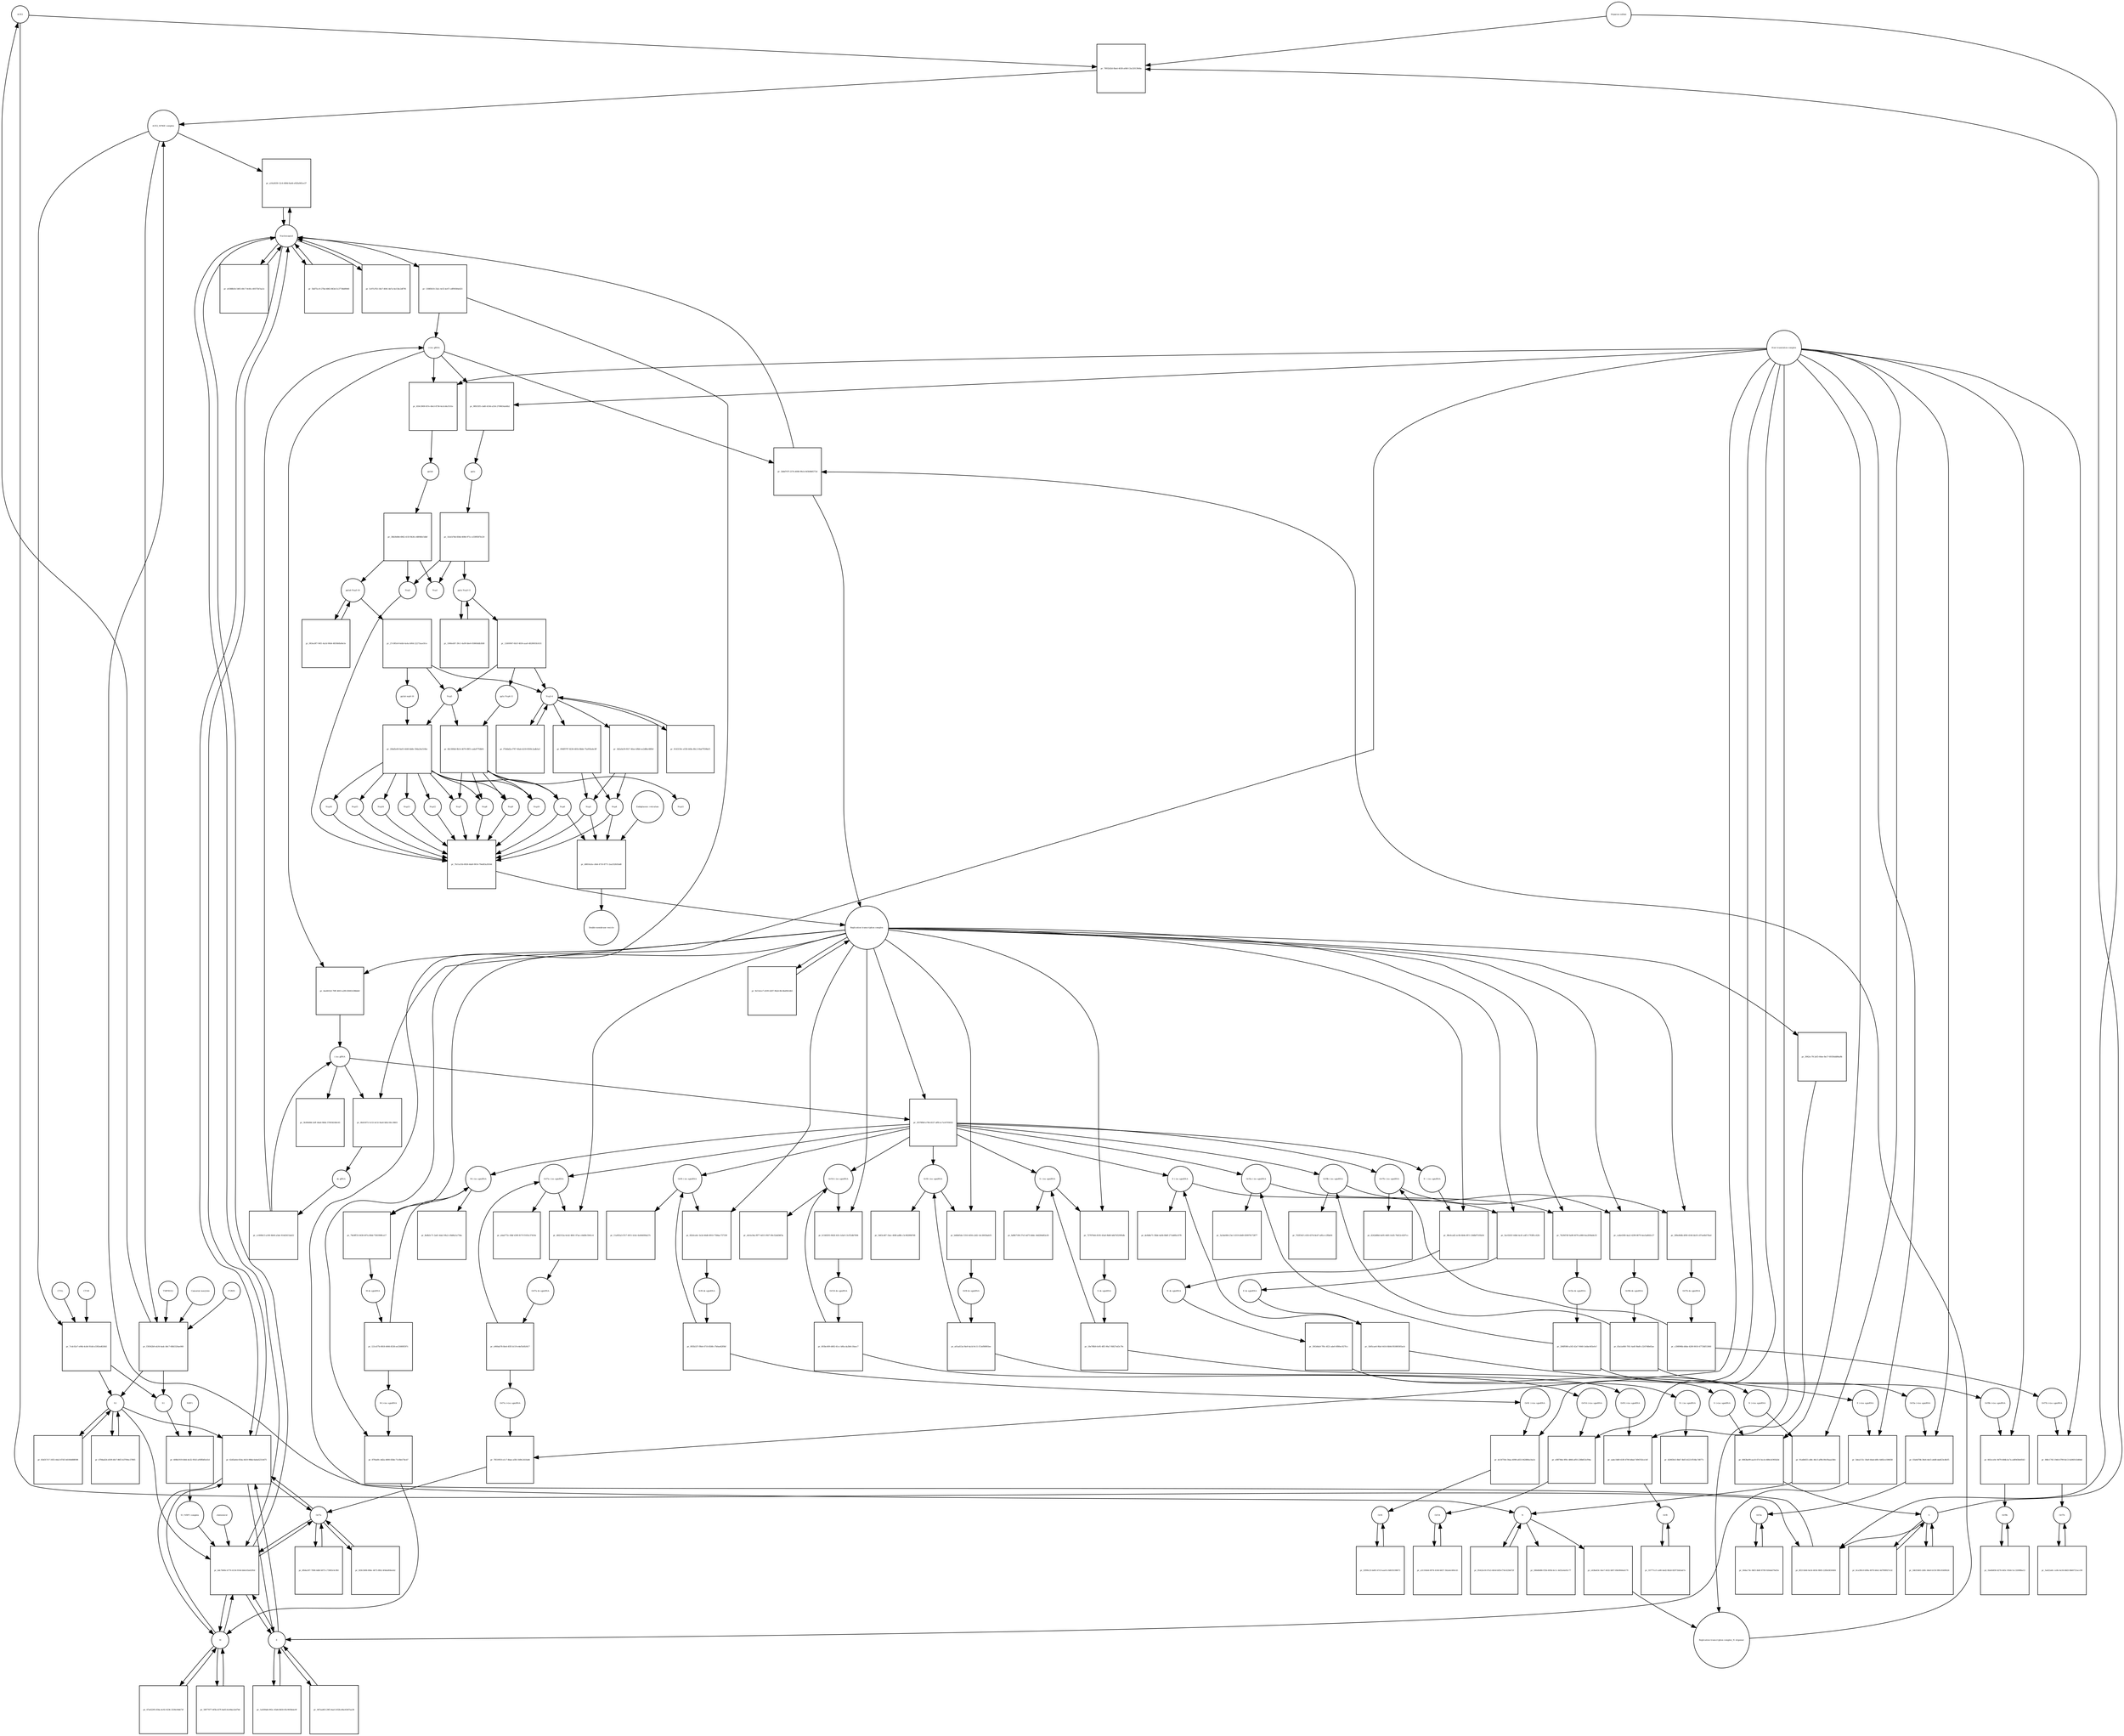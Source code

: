 strict digraph  {
ACE2 [annotation="", bipartite=0, cls=macromolecule, fontsize=4, label=ACE2, shape=circle];
"pr_78932d2d-0ba4-4638-a048-13a120139d4a" [annotation="", bipartite=1, cls=process, fontsize=4, label="pr_78932d2d-0ba4-4638-a048-13a120139d4a", shape=square];
"ACE2_SPIKE complex" [annotation="", bipartite=0, cls=complex, fontsize=4, label="ACE2_SPIKE complex", shape=circle];
"Heparan sulfate" [annotation="urn_miriam_obo.chebi_CHEBI%3A28815", bipartite=0, cls="simple chemical", fontsize=4, label="Heparan sulfate", shape=circle];
S [annotation=urn_miriam_uniprot_P0DTC2, bipartite=0, cls=macromolecule, fontsize=4, label=S, shape=circle];
Nucleocapsid [annotation="urn_miriam_obo.go_GO%3A0019013", bipartite=0, cls=complex, fontsize=4, label=Nucleocapsid, shape=circle];
"pr_a10a5630-12c4-469d-8a44-e92fa065ce37" [annotation="", bipartite=1, cls=process, fontsize=4, label="pr_a10a5630-12c4-469d-8a44-e92fa065ce37", shape=square];
"pr_7cdc02e7-e94b-4cb6-91dd-e3392ed626b5" [annotation="", bipartite=1, cls=process, fontsize=4, label="pr_7cdc02e7-e94b-4cb6-91dd-e3392ed626b5", shape=square];
S2 [annotation=urn_miriam_interpro_IPR002552, bipartite=0, cls=macromolecule, fontsize=4, label=S2, shape=circle];
CTSB [annotation="", bipartite=0, cls=macromolecule, fontsize=4, label=CTSB, shape=circle];
CTSL [annotation="", bipartite=0, cls=macromolecule, fontsize=4, label=CTSL, shape=circle];
S1 [annotation=urn_miriam_interpro_IPR002551, bipartite=0, cls=macromolecule, fontsize=4, label=S1, shape=circle];
"pr_8f211b64-0a54-4834-9685-22fb43650404" [annotation="", bipartite=1, cls=process, fontsize=4, label="pr_8f211b64-0a54-4834-9685-22fb43650404", shape=square];
"pr_4dc7b00e-b770-4134-9164-bb4c65a6295d" [annotation="", bipartite=1, cls=process, fontsize=4, label="pr_4dc7b00e-b770-4134-9164-bb4c65a6295d", shape=square];
cholesterol [annotation="urn_miriam_obo.chebi_CHEBI%3A16113", bipartite=0, cls="simple chemical", fontsize=4, label=cholesterol, shape=circle];
"S1_NRP1 complex" [annotation="", bipartite=0, cls=complex, fontsize=4, label="S1_NRP1 complex", shape=circle];
E [annotation=urn_miriam_uniprot_P0DTC4, bipartite=0, cls=macromolecule, fontsize=4, label=E, shape=circle];
M [annotation=urn_miriam_uniprot_P0DTC5, bipartite=0, cls=macromolecule, fontsize=4, label=M, shape=circle];
Orf7a [annotation=urn_miriam_uniprot_P0DTC7, bipartite=0, cls=macromolecule, fontsize=4, label=Orf7a, shape=circle];
"pr_13085610-33a1-4cf2-bc67-cdf99364e621" [annotation="", bipartite=1, cls=process, fontsize=4, label="pr_13085610-33a1-4cf2-bc67-cdf99364e621", shape=square];
"(+)ss gRNA" [annotation=urn_miriam_refseq_NC_045512, bipartite=0, cls="nucleic acid feature", fontsize=4, label="(+)ss gRNA", shape=circle];
N [annotation=urn_miriam_uniprot_P0DTC9, bipartite=0, cls="macromolecule multimer", fontsize=4, label=N, shape=circle];
"pr_5bd75cc9-27bd-4863-863d-5c277d6d9040" [annotation="", bipartite=1, cls=process, fontsize=4, label="pr_5bd75cc9-27bd-4863-863d-5c277d6d9040", shape=square];
"pr_5c97a763-18e7-4041-bb7a-6e13bc2df7f6" [annotation="", bipartite=1, cls=process, fontsize=4, label="pr_5c97a763-18e7-4041-bb7a-6e13bc2df7f6", shape=square];
"pr_586d0d86-f35b-405b-bc1c-4d32a4a92c77" [annotation="", bipartite=1, cls=process, fontsize=4, label="pr_586d0d86-f35b-405b-bc1c-4d32a4a92c77", shape=square];
"pr_95422e16-07a3-4b5d-bf3b-f74c623b672f" [annotation="", bipartite=1, cls=process, fontsize=4, label="pr_95422e16-07a3-4b5d-bf3b-f74c623b672f", shape=square];
"N (+)ss sgmRNA" [annotation=urn_miriam_ncbigene_43740575, bipartite=0, cls="nucleic acid feature", fontsize=4, label="N (+)ss sgmRNA", shape=circle];
"pr_91a6b925-cd8c-46c5-af9b-00cf0aaa54fe" [annotation="", bipartite=1, cls=process, fontsize=4, label="pr_91a6b925-cd8c-46c5-af9b-00cf0aaa54fe", shape=square];
"Host translation complex" [annotation="urn_miriam_obo.go_GO%3A0070992", bipartite=0, cls=complex, fontsize=4, label="Host translation complex", shape=circle];
"pr_e0388b54-5405-49c7-9c66-c49373b7ae2c" [annotation="", bipartite=1, cls=process, fontsize=4, label="pr_e0388b54-5405-49c7-9c66-c49373b7ae2c", shape=square];
"pr_f39342b9-eb34-4adc-b8c7-68b5320ae060" [annotation="", bipartite=1, cls=process, fontsize=4, label="pr_f39342b9-eb34-4adc-b8c7-68b5320ae060", shape=square];
FURIN [annotation="", bipartite=0, cls=macromolecule, fontsize=4, label=FURIN, shape=circle];
TMPRSS2 [annotation="", bipartite=0, cls=macromolecule, fontsize=4, label=TMPRSS2, shape=circle];
"Camostat mesylate" [annotation="urn_miriam_pubchem.compound_2536", bipartite=0, cls="simple chemical", fontsize=4, label="Camostat mesylate", shape=circle];
"pr_83d317e7-1655-44a5-87d5-0d160d88f698" [annotation="", bipartite=1, cls=process, fontsize=4, label="pr_83d317e7-1655-44a5-87d5-0d160d88f698", shape=square];
"Replication transcription complex_N oligomer" [annotation="", bipartite=0, cls=complex, fontsize=4, label="Replication transcription complex_N oligomer", shape=circle];
"pr_2b8d747f-2374-4008-99cb-045fd84f272d" [annotation="", bipartite=1, cls=process, fontsize=4, label="pr_2b8d747f-2374-4008-99cb-045fd84f272d", shape=square];
"Replication transcription complex" [annotation="", bipartite=0, cls=complex, fontsize=4, label="Replication transcription complex", shape=circle];
"pr_42d5afeb-654a-4410-98bb-6a6a62314475" [annotation="", bipartite=1, cls=process, fontsize=4, label="pr_42d5afeb-654a-4410-98bb-6a6a62314475", shape=square];
"pr_4784ad24-d109-4fe7-86f3-b3709ec37805" [annotation="", bipartite=1, cls=process, fontsize=4, label="pr_4784ad24-d109-4fe7-86f3-b3709ec37805", shape=square];
"pp1a Nsp3-11" [annotation=urn_miriam_uniprot_P0DTC1, bipartite=0, cls=macromolecule, fontsize=4, label="pp1a Nsp3-11", shape=circle];
"pr_12400947-6b1f-4836-aaa0-d828003b1631" [annotation="", bipartite=1, cls=process, fontsize=4, label="pr_12400947-6b1f-4836-aaa0-d828003b1631", shape=square];
"pp1a Nsp6-11" [annotation=urn_miriam_uniprot_P0DTC1, bipartite=0, cls=macromolecule, fontsize=4, label="pp1a Nsp6-11", shape=circle];
"Nsp3-4" [annotation="urn_miriam_ncbiprotein_YP_009725299|urn_miriam_ncbiprotein_YP_009725300", bipartite=0, cls=macromolecule, fontsize=4, label="Nsp3-4", shape=circle];
Nsp5 [annotation=urn_miriam_ncbiprotein_YP_009725301, bipartite=0, cls="macromolecule multimer", fontsize=4, label=Nsp5, shape=circle];
"Endoplasmic reticulum" [annotation="urn_miriam_obo.go_GO%3A0005783", bipartite=0, cls=complex, fontsize=4, label="Endoplasmic reticulum", shape=circle];
"pr_48810a5a-c4b4-4710-8771-2aa332fd1bd8" [annotation="", bipartite=1, cls=process, fontsize=4, label="pr_48810a5a-c4b4-4710-8771-2aa332fd1bd8", shape=square];
"Double-membrane vesicle" [annotation="urn_miriam_obo.go_GO%3A0039718", bipartite=0, cls=complex, fontsize=4, label="Double-membrane vesicle", shape=circle];
Nsp4 [annotation=urn_miriam_ncbiprotein_YP_009725300, bipartite=0, cls=macromolecule, fontsize=4, label=Nsp4, shape=circle];
Nsp3 [annotation=urn_miriam_ncbiprotein_YP_009725299, bipartite=0, cls=macromolecule, fontsize=4, label=Nsp3, shape=circle];
Nsp6 [annotation=urn_miriam_ncbiprotein_YP_009725302, bipartite=0, cls=macromolecule, fontsize=4, label=Nsp6, shape=circle];
"pr_1066ed47-39c1-4a09-bbe4-05860ddb3fd8" [annotation="", bipartite=1, cls=process, fontsize=4, label="pr_1066ed47-39c1-4a09-bbe4-05860ddb3fd8", shape=square];
"pr_0143150c-e558-449a-80c2-04af7f598ef3" [annotation="", bipartite=1, cls=process, fontsize=4, label="pr_0143150c-e558-449a-80c2-04af7f598ef3", shape=square];
"pp1ab Nsp3-16" [annotation=urn_miriam_uniprot_P0DTD1, bipartite=0, cls=macromolecule, fontsize=4, label="pp1ab Nsp3-16", shape=circle];
"pr_083ea9f7-94f1-4a5d-96b4-4859b0bd4e5e" [annotation="", bipartite=1, cls=process, fontsize=4, label="pr_083ea9f7-94f1-4a5d-96b4-4859b0bd4e5e", shape=square];
"pr_27c085e9-6ebb-4a4a-b00d-22273aae5fce" [annotation="", bipartite=1, cls=process, fontsize=4, label="pr_27c085e9-6ebb-4a4a-b00d-22273aae5fce", shape=square];
"pp1ab nsp6-16" [annotation=urn_miriam_uniprot_P0DTD1, bipartite=0, cls=macromolecule, fontsize=4, label="pp1ab nsp6-16", shape=circle];
"pr_67a02295-656a-4c92-9236-3339cf44b73f" [annotation="", bipartite=1, cls=process, fontsize=4, label="pr_67a02295-656a-4c92-9236-3339cf44b73f", shape=square];
"pr_1a03f4d4-992c-45d4-8b50-85c9939ebc9f" [annotation="", bipartite=1, cls=process, fontsize=4, label="pr_1a03f4d4-992c-45d4-8b50-85c9939ebc9f", shape=square];
"pr_34635465-2d9c-46e0-b150-9f0c9349f426" [annotation="", bipartite=1, cls=process, fontsize=4, label="pr_34635465-2d9c-46e0-b150-9f0c9349f426", shape=square];
"pr_5f877077-6f5b-437f-8a93-8c49ee3e47b6" [annotation="", bipartite=1, cls=process, fontsize=4, label="pr_5f877077-6f5b-437f-8a93-8c49ee3e47b6", shape=square];
"pr_047ea403-29f3-4ae5-832b-d0a16367aa38" [annotation="", bipartite=1, cls=process, fontsize=4, label="pr_047ea403-29f3-4ae5-832b-d0a16367aa38", shape=square];
"pr_6ca3f0c0-b99a-4970-b0e2-4d7f08927e32" [annotation="", bipartite=1, cls=process, fontsize=4, label="pr_6ca3f0c0-b99a-4970-b0e2-4d7f08927e32", shape=square];
"pr_6fb4a307-7908-4dbf-b975-c73083c6c9fd" [annotation="", bipartite=1, cls=process, fontsize=4, label="pr_6fb4a307-7908-4dbf-b975-c73083c6c9fd", shape=square];
Orf6 [annotation=urn_miriam_uniprot_P0DTC6, bipartite=0, cls=macromolecule, fontsize=4, label=Orf6, shape=circle];
"pr_f2f99c25-bd03-47c9-aae9-c0d035198673" [annotation="", bipartite=1, cls=process, fontsize=4, label="pr_f2f99c25-bd03-47c9-aae9-c0d035198673", shape=square];
Orf3a [annotation=urn_miriam_uniprot_P0DTC3, bipartite=0, cls=macromolecule, fontsize=4, label=Orf3a, shape=circle];
"pr_044ac74c-8bf3-4b6f-8709-926da679af5e" [annotation="", bipartite=1, cls=process, fontsize=4, label="pr_044ac74c-8bf3-4b6f-8709-926da679af5e", shape=square];
Orf8 [annotation=urn_miriam_uniprot_P0DTC8, bipartite=0, cls=macromolecule, fontsize=4, label=Orf8, shape=circle];
"pr_55777ccf-ca80-4ad2-8b2d-82971bb5ab7a" [annotation="", bipartite=1, cls=process, fontsize=4, label="pr_55777ccf-ca80-4ad2-8b2d-82971bb5ab7a", shape=square];
Orf9b [annotation=urn_miriam_uniprot_P0DTD2, bipartite=0, cls=macromolecule, fontsize=4, label=Orf9b, shape=circle];
"pr_1be6b856-d276-445c-9544-5cc32008ba12" [annotation="", bipartite=1, cls=process, fontsize=4, label="pr_1be6b856-d276-445c-9544-5cc32008ba12", shape=square];
Orf14 [annotation=urn_miriam_uniprot_P0DTD3, bipartite=0, cls=macromolecule, fontsize=4, label=Orf14, shape=circle];
"pr_a5110eb4-6974-4146-b657-3b2adc406c43" [annotation="", bipartite=1, cls=process, fontsize=4, label="pr_a5110eb4-6974-4146-b657-3b2adc406c43", shape=square];
Orf7b [annotation=urn_miriam_uniprot_P0DTD8, bipartite=0, cls=macromolecule, fontsize=4, label=Orf7b, shape=circle];
"pr_5ad22a8c-ca9e-4e34-b8d3-8b60721acc90" [annotation="", bipartite=1, cls=process, fontsize=4, label="pr_5ad22a8c-ca9e-4e34-b8d3-8b60721acc90", shape=square];
"pr_929c5696-80bc-4675-8fb2-4f4da804eeb2" [annotation="", bipartite=1, cls=process, fontsize=4, label="pr_929c5696-80bc-4675-8fb2-4f4da804eeb2", shape=square];
"M (+)ss sgmRNA" [annotation="", bipartite=0, cls="nucleic acid feature", fontsize=4, label="M (+)ss sgmRNA", shape=circle];
"pr_87f4a0fc-dd2a-4800-83bb-71cfbb17bcb7" [annotation="", bipartite=1, cls=process, fontsize=4, label="pr_87f4a0fc-dd2a-4800-83bb-71cfbb17bcb7", shape=square];
"E (+)ss sgmRNA" [annotation="", bipartite=0, cls="nucleic acid feature", fontsize=4, label="E (+)ss sgmRNA", shape=circle];
"pr_5dea115c-18a9-44ab-bf8c-6d02ce186658" [annotation="", bipartite=1, cls=process, fontsize=4, label="pr_5dea115c-18a9-44ab-bf8c-6d02ce186658", shape=square];
"S (+)ss sgmRNA" [annotation="", bipartite=0, cls="nucleic acid feature", fontsize=4, label="S (+)ss sgmRNA", shape=circle];
"pr_6063be99-aac8-47cf-bccb-488cb1905d3d" [annotation="", bipartite=1, cls=process, fontsize=4, label="pr_6063be99-aac8-47cf-bccb-488cb1905d3d", shape=square];
"Orf7a (+)ss sgmRNA" [annotation="", bipartite=0, cls="nucleic acid feature", fontsize=4, label="Orf7a (+)ss sgmRNA", shape=circle];
"pr_78519f10-e1c7-4bae-a5fb-1fd9c241fa8d" [annotation="", bipartite=1, cls=process, fontsize=4, label="pr_78519f10-e1c7-4bae-a5fb-1fd9c241fa8d", shape=square];
"Orf6  (+)ss sgmRNA" [annotation="", bipartite=0, cls="nucleic acid feature", fontsize=4, label="Orf6  (+)ss sgmRNA", shape=circle];
"pr_dc54750e-56aa-4098-a833-042880a14a3c" [annotation="", bipartite=1, cls=process, fontsize=4, label="pr_dc54750e-56aa-4098-a833-042880a14a3c", shape=square];
"Orf3a (+)ss sgmRNA" [annotation="", bipartite=0, cls="nucleic acid feature", fontsize=4, label="Orf3a (+)ss sgmRNA", shape=circle];
"pr_03a6d70b-36e6-4dc5-a6d8-dabf23cdfef5" [annotation="", bipartite=1, cls=process, fontsize=4, label="pr_03a6d70b-36e6-4dc5-a6d8-dabf23cdfef5", shape=square];
"Orf8 (+)ss sgmRNA" [annotation="", bipartite=0, cls="nucleic acid feature", fontsize=4, label="Orf8 (+)ss sgmRNA", shape=circle];
"pr_aabc18d9-418f-4700-b8ad-7d947d3ce14f" [annotation="", bipartite=1, cls=process, fontsize=4, label="pr_aabc18d9-418f-4700-b8ad-7d947d3ce14f", shape=square];
"Orf9b (+)ss sgmRNA" [annotation="", bipartite=0, cls="nucleic acid feature", fontsize=4, label="Orf9b (+)ss sgmRNA", shape=circle];
"pr_663cce0c-9d79-484b-bc7a-a4f0458e8543" [annotation="", bipartite=1, cls=process, fontsize=4, label="pr_663cce0c-9d79-484b-bc7a-a4f0458e8543", shape=square];
"Orf14 (+)ss sgmRNA" [annotation="", bipartite=0, cls="nucleic acid feature", fontsize=4, label="Orf14 (+)ss sgmRNA", shape=circle];
"pr_ef8f766e-9f9c-4866-af93-238b653cf94a" [annotation="", bipartite=1, cls=process, fontsize=4, label="pr_ef8f766e-9f9c-4866-af93-238b653cf94a", shape=square];
"Orf7b (+)ss sgmRNA" [annotation="", bipartite=0, cls="nucleic acid feature", fontsize=4, label="Orf7b (+)ss sgmRNA", shape=circle];
"pr_068c1745-19d4-4799-8e13-fa060143d0dd" [annotation="", bipartite=1, cls=process, fontsize=4, label="pr_068c1745-19d4-4799-8e13-fa060143d0dd", shape=square];
"(-)ss gRNA" [annotation=urn_miriam_refseq_NC_045512, bipartite=0, cls="nucleic acid feature", fontsize=4, label="(-)ss gRNA", shape=circle];
"pr_3b300d9d-2eff-44a6-9b9e-576934340c65" [annotation="", bipartite=1, cls=process, fontsize=4, label="pr_3b300d9d-2eff-44a6-9b9e-576934340c65", shape=square];
"pr_e43ba63c-0ee7-4432-bf67-69e0844ab179" [annotation="", bipartite=1, cls=process, fontsize=4, label="pr_e43ba63c-0ee7-4432-bf67-69e0844ab179", shape=square];
"pr_4ee661b3-70ff-4603-a2f8-83681438bbb0" [annotation="", bipartite=1, cls=process, fontsize=4, label="pr_4ee661b3-70ff-4603-a2f8-83681438bbb0", shape=square];
"M (-)ss sgmRNA" [annotation=urn_miriam_ncbigene_43740571, bipartite=0, cls="nucleic acid feature", fontsize=4, label="M (-)ss sgmRNA", shape=circle];
"pr_8e8b3c71-2a61-4da5-9fa2-c0b86a1a736a" [annotation="", bipartite=1, cls=process, fontsize=4, label="pr_8e8b3c71-2a61-4da5-9fa2-c0b86a1a736a", shape=square];
"E (-)ss sgmRNA" [annotation=urn_miriam_ncbigene_43740570, bipartite=0, cls="nucleic acid feature", fontsize=4, label="E (-)ss sgmRNA", shape=circle];
"pr_de9d8e71-58b4-4a0b-8b8f-271dd6fa1078" [annotation="", bipartite=1, cls=process, fontsize=4, label="pr_de9d8e71-58b4-4a0b-8b8f-271dd6fa1078", shape=square];
"S (-)ss sgmRNA" [annotation="", bipartite=0, cls="nucleic acid feature", fontsize=4, label="S (-)ss sgmRNA", shape=circle];
"pr_bd9b7198-27e5-4d73-b8dc-44d284d02e30" [annotation="", bipartite=1, cls=process, fontsize=4, label="pr_bd9b7198-27e5-4d73-b8dc-44d284d02e30", shape=square];
"Orf7a (-)ss sgmRNA" [annotation="", bipartite=0, cls="nucleic acid feature", fontsize=4, label="Orf7a (-)ss sgmRNA", shape=circle];
"pr_a0ab772c-fdbf-439f-817f-f1935c37410e" [annotation="", bipartite=1, cls=process, fontsize=4, label="pr_a0ab772c-fdbf-439f-817f-f1935c37410e", shape=square];
"Orf6 (-)ss sgmRNA" [annotation="", bipartite=0, cls="nucleic acid feature", fontsize=4, label="Orf6 (-)ss sgmRNA", shape=circle];
"pr_11a955a3-f317-4911-b1dc-6e844004a57c" [annotation="", bipartite=1, cls=process, fontsize=4, label="pr_11a955a3-f317-4911-b1dc-6e844004a57c", shape=square];
"Orf3a (-)ss sgmRNA" [annotation="", bipartite=0, cls="nucleic acid feature", fontsize=4, label="Orf3a (-)ss sgmRNA", shape=circle];
"pr_5a5de084-23e1-4319-b9d9-839976172877" [annotation="", bipartite=1, cls=process, fontsize=4, label="pr_5a5de084-23e1-4319-b9d9-839976172877", shape=square];
"Orf8 (-)ss sgmRNA" [annotation="", bipartite=0, cls="nucleic acid feature", fontsize=4, label="Orf8 (-)ss sgmRNA", shape=circle];
"pr_5463cd47-1bec-4fd8-ad8b-c3c96289b768" [annotation="", bipartite=1, cls=process, fontsize=4, label="pr_5463cd47-1bec-4fd8-ad8b-c3c96289b768", shape=square];
"Orf9b (-)ss sgmRNA" [annotation="", bipartite=0, cls="nucleic acid feature", fontsize=4, label="Orf9b (-)ss sgmRNA", shape=circle];
"pr_763f341f-c630-437d-8e47-a85ccc2fbb56" [annotation="", bipartite=1, cls=process, fontsize=4, label="pr_763f341f-c630-437d-8e47-a85ccc2fbb56", shape=square];
"Orf14 (-)ss sgmRNA" [annotation="", bipartite=0, cls="nucleic acid feature", fontsize=4, label="Orf14 (-)ss sgmRNA", shape=circle];
"pr_efe5e34a-f877-4d15-9507-89c52dd36f3a" [annotation="", bipartite=1, cls=process, fontsize=4, label="pr_efe5e34a-f877-4d15-9507-89c52dd36f3a", shape=square];
"Orf7b (-)ss sgmRNA" [annotation="", bipartite=0, cls="nucleic acid feature", fontsize=4, label="Orf7b (-)ss sgmRNA", shape=circle];
"pr_d242d88d-4e95-4481-b1d5-76d12c4207cc" [annotation="", bipartite=1, cls=process, fontsize=4, label="pr_d242d88d-4e95-4481-b1d5-76d12c4207cc", shape=square];
"pr_0fe61872-5c53-4c52-9ae0-b82c59cc9603" [annotation="", bipartite=1, cls=process, fontsize=4, label="pr_0fe61872-5c53-4c52-9ae0-b82c59cc9603", shape=square];
"ds gRNA" [annotation=urn_miriam_refseq_NC_045512, bipartite=0, cls="nucleic acid feature", fontsize=4, label="ds gRNA", shape=circle];
"pr_79e9ff33-0438-497a-8fdd-7581990fce17" [annotation="", bipartite=1, cls=process, fontsize=4, label="pr_79e9ff33-0438-497a-8fdd-7581990fce17", shape=square];
"M ds sgmRNA" [annotation="", bipartite=0, cls="nucleic acid feature", fontsize=4, label="M ds sgmRNA", shape=circle];
"pr_5ec0261f-44b6-4cd1-a4f3-1793ffcc62fc" [annotation="", bipartite=1, cls=process, fontsize=4, label="pr_5ec0261f-44b6-4cd1-a4f3-1793ffcc62fc", shape=square];
"E ds sgmRNA" [annotation="", bipartite=0, cls="nucleic acid feature", fontsize=4, label="E ds sgmRNA", shape=circle];
"pr_72787644-8105-43a8-9b80-b8d7d32995db" [annotation="", bipartite=1, cls=process, fontsize=4, label="pr_72787644-8105-43a8-9b80-b8d7d32995db", shape=square];
"S ds sgmRNA" [annotation="", bipartite=0, cls="nucleic acid feature", fontsize=4, label="S ds sgmRNA", shape=circle];
"pr_4fd2152a-6cb2-4841-97ae-c0dd9c5941c4" [annotation="", bipartite=1, cls=process, fontsize=4, label="pr_4fd2152a-6cb2-4841-97ae-c0dd9c5941c4", shape=square];
"Orf7a ds sgmRNA" [annotation="", bipartite=0, cls="nucleic acid feature", fontsize=4, label="Orf7a ds sgmRNA", shape=circle];
"pr_82b3ce6c-5e2d-46d0-8910-7584ac737339" [annotation="", bipartite=1, cls=process, fontsize=4, label="pr_82b3ce6c-5e2d-46d0-8910-7584ac737339", shape=square];
"Orf6 ds sgmRNA" [annotation="", bipartite=0, cls="nucleic acid feature", fontsize=4, label="Orf6 ds sgmRNA", shape=circle];
"pr_7b3947df-0a98-4076-a088-0ea2f49a8e33" [annotation="", bipartite=1, cls=process, fontsize=4, label="pr_7b3947df-0a98-4076-a088-0ea2f49a8e33", shape=square];
"Orf3a ds sgmRNA" [annotation="", bipartite=0, cls="nucleic acid feature", fontsize=4, label="Orf3a ds sgmRNA", shape=circle];
"pr_b46b05de-5316-4456-a3d2-1dc2602bab55" [annotation="", bipartite=1, cls=process, fontsize=4, label="pr_b46b05de-5316-4456-a3d2-1dc2602bab55", shape=square];
"Orf8 ds sgmRNA" [annotation="", bipartite=0, cls="nucleic acid feature", fontsize=4, label="Orf8 ds sgmRNA", shape=circle];
"pr_ca8e4369-4aa5-4299-8079-4ee3a8fd2c27" [annotation="", bipartite=1, cls=process, fontsize=4, label="pr_ca8e4369-4aa5-4299-8079-4ee3a8fd2c27", shape=square];
"Orf9b ds sgmRNA" [annotation="", bipartite=0, cls="nucleic acid feature", fontsize=4, label="Orf9b ds sgmRNA", shape=circle];
"pr_fc540293-9626-41fc-b3a9-13cf52db7694" [annotation="", bipartite=1, cls=process, fontsize=4, label="pr_fc540293-9626-41fc-b3a9-13cf52db7694", shape=square];
"Orf14 ds sgmRNA" [annotation="", bipartite=0, cls="nucleic acid feature", fontsize=4, label="Orf14 ds sgmRNA", shape=circle];
"pr_289e80db-df49-4166-bb19-c87ee6b57bed" [annotation="", bipartite=1, cls=process, fontsize=4, label="pr_289e80db-df49-4166-bb19-c87ee6b57bed", shape=square];
"Orf7b ds sgmRNA" [annotation="", bipartite=0, cls="nucleic acid feature", fontsize=4, label="Orf7b ds sgmRNA", shape=circle];
"pr_cc000b13-a100-4b04-a5de-914d2415ab22" [annotation="", bipartite=1, cls=process, fontsize=4, label="pr_cc000b13-a100-4b04-a5de-914d2415ab22", shape=square];
"pr_121e1f7b-0818-4066-8538-ee53089f397c" [annotation="", bipartite=1, cls=process, fontsize=4, label="pr_121e1f7b-0818-4066-8538-ee53089f397c", shape=square];
"pr_1b95cae6-9fa6-4416-8b9d-f81889305acb" [annotation="", bipartite=1, cls=process, fontsize=4, label="pr_1b95cae6-9fa6-4416-8b9d-f81889305acb", shape=square];
"pr_18e78fb9-fe95-4ff3-90a7-f6827ed3c79c" [annotation="", bipartite=1, cls=process, fontsize=4, label="pr_18e78fb9-fe95-4ff3-90a7-f6827ed3c79c", shape=square];
"pr_e960ab78-fde4-45f5-b119-e4ef5efb3417" [annotation="", bipartite=1, cls=process, fontsize=4, label="pr_e960ab78-fde4-45f5-b119-e4ef5efb3417", shape=square];
"pr_f0f3b337-f9b4-4710-8588-c7b0ae82f0bf" [annotation="", bipartite=1, cls=process, fontsize=4, label="pr_f0f3b337-f9b4-4710-8588-c7b0ae82f0bf", shape=square];
"pr_206ff080-a165-42e7-9640-3ebbc665e0cf" [annotation="", bipartite=1, cls=process, fontsize=4, label="pr_206ff080-a165-42e7-9640-3ebbc665e0cf", shape=square];
"pr_a01ad13a-f4e9-4a1d-9c11-f13ef80893ee" [annotation="", bipartite=1, cls=process, fontsize=4, label="pr_a01ad13a-f4e9-4a1d-9c11-f13ef80893ee", shape=square];
"pr_83a1a060-7f41-4a6f-9bd0-c324748b65ae" [annotation="", bipartite=1, cls=process, fontsize=4, label="pr_83a1a060-7f41-4a6f-9bd0-c324748b65ae", shape=square];
"pr_693bc409-d492-41cc-bf6a-da3b0c18aec7" [annotation="", bipartite=1, cls=process, fontsize=4, label="pr_693bc409-d492-41cc-bf6a-da3b0c18aec7", shape=square];
"pr_c298996b-d6de-4209-9010-4773fdf13060" [annotation="", bipartite=1, cls=process, fontsize=4, label="pr_c298996b-d6de-4209-9010-4773fdf13060", shape=square];
"N  (-)ss sgmRNA" [annotation=urn_miriam_ncbigene_43740575, bipartite=0, cls="nucleic acid feature", fontsize=4, label="N  (-)ss sgmRNA", shape=circle];
"pr_98c6cad2-ec0b-4b9e-8f11-20db87105b34" [annotation="", bipartite=1, cls=process, fontsize=4, label="pr_98c6cad2-ec0b-4b9e-8f11-20db87105b34", shape=square];
"N ds sgmRNA" [annotation="", bipartite=0, cls="nucleic acid feature", fontsize=4, label="N ds sgmRNA", shape=circle];
"pr_3f43d4a9-7f0c-4f21-ade0-0f80ec927fcc" [annotation="", bipartite=1, cls=process, fontsize=4, label="pr_3f43d4a9-7f0c-4f21-ade0-0f80ec927fcc", shape=square];
"N (-)ss sgmRNA" [annotation="", bipartite=0, cls="nucleic acid feature", fontsize=4, label="N (-)ss sgmRNA", shape=circle];
pp1ab [annotation=urn_miriam_uniprot_P0DTD1, bipartite=0, cls=macromolecule, fontsize=4, label=pp1ab, shape=circle];
"pr_38b30d9d-6962-415f-9b36-c48f40b15dbf" [annotation="", bipartite=1, cls=process, fontsize=4, label="pr_38b30d9d-6962-415f-9b36-c48f40b15dbf", shape=square];
Nsp2 [annotation=urn_miriam_ncbiprotein_YP_009725298, bipartite=0, cls=macromolecule, fontsize=4, label=Nsp2, shape=circle];
Nsp1 [annotation=urn_miriam_ncbiprotein_YP_009725297, bipartite=0, cls=macromolecule, fontsize=4, label=Nsp1, shape=circle];
pp1a [annotation=urn_miriam_uniprot_P0DTC1, bipartite=0, cls=macromolecule, fontsize=4, label=pp1a, shape=circle];
"pr_1b3cb76d-836d-4084-971c-e339f587b120" [annotation="", bipartite=1, cls=process, fontsize=4, label="pr_1b3cb76d-836d-4084-971c-e339f587b120", shape=square];
"pr_f7b4bd2a-f767-46ab-b218-8500c2adb3a3" [annotation="", bipartite=1, cls=process, fontsize=4, label="pr_f7b4bd2a-f767-46ab-b218-8500c2adb3a3", shape=square];
"pr_3d2a0a59-f617-46ee-b9b6-ee2d8bc68fb0" [annotation="", bipartite=1, cls=process, fontsize=4, label="pr_3d2a0a59-f617-46ee-b9b6-ee2d8bc68fb0", shape=square];
"pr_094f9797-8236-481b-8bbb-75a956a4e3ff" [annotation="", bipartite=1, cls=process, fontsize=4, label="pr_094f9797-8236-481b-8bbb-75a956a4e3ff", shape=square];
"pr_6b130fdd-0b14-4670-89f3-cada977fdbf4" [annotation="", bipartite=1, cls=process, fontsize=4, label="pr_6b130fdd-0b14-4670-89f3-cada977fdbf4", shape=square];
Nsp7 [annotation=urn_miriam_ncbiprotein_YP_009725303, bipartite=0, cls=macromolecule, fontsize=4, label=Nsp7, shape=circle];
Nsp8 [annotation=urn_miriam_ncbiprotein_YP_009725304, bipartite=0, cls=macromolecule, fontsize=4, label=Nsp8, shape=circle];
Nsp9 [annotation=urn_miriam_ncbiprotein_YP_009725305, bipartite=0, cls=macromolecule, fontsize=4, label=Nsp9, shape=circle];
Nsp10 [annotation=urn_miriam_ncbiprotein_YP_009725306, bipartite=0, cls=macromolecule, fontsize=4, label=Nsp10, shape=circle];
Nsp11 [annotation=urn_miriam_ncbiprotein_YP_009725312, bipartite=0, cls=macromolecule, fontsize=4, label=Nsp11, shape=circle];
"pr_20bd5e69-8a03-4440-bb8e-59da24e516bc" [annotation="", bipartite=1, cls=process, fontsize=4, label="pr_20bd5e69-8a03-4440-bb8e-59da24e516bc", shape=square];
Nsp13 [annotation=urn_miriam_ncbiprotein_YP_009725308, bipartite=0, cls=macromolecule, fontsize=4, label=Nsp13, shape=circle];
Nsp12 [annotation=urn_miriam_ncbiprotein_YP_009725307, bipartite=0, cls=macromolecule, fontsize=4, label=Nsp12, shape=circle];
Nsp16 [annotation=urn_miriam_ncbiprotein_YP_009725311, bipartite=0, cls=macromolecule, fontsize=4, label=Nsp16, shape=circle];
Nsp15 [annotation=urn_miriam_ncbiprotein_YP_009725310, bipartite=0, cls=macromolecule, fontsize=4, label=Nsp15, shape=circle];
Nsp14 [annotation=urn_miriam_ncbiprotein_YP_009725309, bipartite=0, cls=macromolecule, fontsize=4, label=Nsp14, shape=circle];
"pr_7b11a31b-6926-4da9-9014-79ed03a30344" [annotation="", bipartite=1, cls=process, fontsize=4, label="pr_7b11a31b-6926-4da9-9014-79ed03a30344", shape=square];
"pr_9f81f3f5-cbd0-419d-a534-2709654a46b2" [annotation="", bipartite=1, cls=process, fontsize=4, label="pr_9f81f3f5-cbd0-419d-a534-2709654a46b2", shape=square];
"pr_659c5909-f47e-40e3-8736-6e3c44cf101e" [annotation="", bipartite=1, cls=process, fontsize=4, label="pr_659c5909-f47e-40e3-8736-6e3c44cf101e", shape=square];
"pr_42065fe5-0bb7-4bf3-b523-ff16bc7d077c" [annotation="", bipartite=1, cls=process, fontsize=4, label="pr_42065fe5-0bb7-4bf3-b523-ff16bc7d077c", shape=square];
"pr_9e51dce7-d109-4287-9b2d-8b14bd941db5" [annotation="", bipartite=1, cls=process, fontsize=4, label="pr_9e51dce7-d109-4287-9b2d-8b14bd941db5", shape=square];
"pr_3062cc78-2ef3-44ee-8e17-69356dd84a9b" [annotation="", bipartite=1, cls=process, fontsize=4, label="pr_3062cc78-2ef3-44ee-8e17-69356dd84a9b", shape=square];
"pr_3f378fb9-e79b-4527-aff8-ec7a10705032" [annotation="", bipartite=1, cls=process, fontsize=4, label="pr_3f378fb9-e79b-4527-aff8-ec7a10705032", shape=square];
"pr_408b1919-fd44-4e32-9543-a95ffbfb1d1d" [annotation="", bipartite=1, cls=process, fontsize=4, label="pr_408b1919-fd44-4e32-9543-a95ffbfb1d1d", shape=square];
NRP1 [annotation="", bipartite=0, cls=macromolecule, fontsize=4, label=NRP1, shape=circle];
ACE2 -> "pr_78932d2d-0ba4-4638-a048-13a120139d4a"  [annotation="", interaction_type=consumption];
ACE2 -> "pr_8f211b64-0a54-4834-9685-22fb43650404"  [annotation="", interaction_type=consumption];
"pr_78932d2d-0ba4-4638-a048-13a120139d4a" -> "ACE2_SPIKE complex"  [annotation="", interaction_type=production];
"ACE2_SPIKE complex" -> "pr_a10a5630-12c4-469d-8a44-e92fa065ce37"  [annotation="urn_miriam_pubmed_32142651|urn_miriam_pubmed_32094589|urn_miriam_taxonomy_2697049", interaction_type=stimulation];
"ACE2_SPIKE complex" -> "pr_7cdc02e7-e94b-4cb6-91dd-e3392ed626b5"  [annotation="", interaction_type=consumption];
"ACE2_SPIKE complex" -> "pr_f39342b9-eb34-4adc-b8c7-68b5320ae060"  [annotation="", interaction_type=consumption];
"Heparan sulfate" -> "pr_78932d2d-0ba4-4638-a048-13a120139d4a"  [annotation="urn_miriam_pubmed_32142651|urn_miriam_pubmed_32094589|urn_miriam_taxonomy_2697049|urn_miriam_pubmed_32970989", interaction_type=stimulation];
"Heparan sulfate" -> "pr_8f211b64-0a54-4834-9685-22fb43650404"  [annotation="urn_miriam_pubmed_32142651|urn_miriam_pubmed_32094589|urn_miriam_taxonomy_2697049|urn_miriam_pubmed_32155444|urn_miriam_pubmed_32970989", interaction_type=stimulation];
S -> "pr_78932d2d-0ba4-4638-a048-13a120139d4a"  [annotation="", interaction_type=consumption];
S -> "pr_8f211b64-0a54-4834-9685-22fb43650404"  [annotation="", interaction_type=consumption];
S -> "pr_34635465-2d9c-46e0-b150-9f0c9349f426"  [annotation="", interaction_type=consumption];
S -> "pr_6ca3f0c0-b99a-4970-b0e2-4d7f08927e32"  [annotation="", interaction_type=consumption];
Nucleocapsid -> "pr_a10a5630-12c4-469d-8a44-e92fa065ce37"  [annotation="", interaction_type=consumption];
Nucleocapsid -> "pr_4dc7b00e-b770-4134-9164-bb4c65a6295d"  [annotation="", interaction_type=consumption];
Nucleocapsid -> "pr_13085610-33a1-4cf2-bc67-cdf99364e621"  [annotation="", interaction_type=consumption];
Nucleocapsid -> "pr_5bd75cc9-27bd-4863-863d-5c277d6d9040"  [annotation="", interaction_type=consumption];
Nucleocapsid -> "pr_5c97a763-18e7-4041-bb7a-6e13bc2df7f6"  [annotation="", interaction_type=consumption];
Nucleocapsid -> "pr_e0388b54-5405-49c7-9c66-c49373b7ae2c"  [annotation="", interaction_type=consumption];
Nucleocapsid -> "pr_42d5afeb-654a-4410-98bb-6a6a62314475"  [annotation="", interaction_type=consumption];
"pr_a10a5630-12c4-469d-8a44-e92fa065ce37" -> Nucleocapsid  [annotation="", interaction_type=production];
"pr_7cdc02e7-e94b-4cb6-91dd-e3392ed626b5" -> S2  [annotation="", interaction_type=production];
"pr_7cdc02e7-e94b-4cb6-91dd-e3392ed626b5" -> S1  [annotation="", interaction_type=production];
S2 -> "pr_4dc7b00e-b770-4134-9164-bb4c65a6295d"  [annotation="urn_miriam_pubmed_32142651|urn_miriam_pubmed_32094589|urn_miriam_pubmed_32047258|urn_miriam_taxonomy_2697049|urn_miriam_pubmed_32944968", interaction_type=stimulation];
S2 -> "pr_83d317e7-1655-44a5-87d5-0d160d88f698"  [annotation="", interaction_type=consumption];
S2 -> "pr_42d5afeb-654a-4410-98bb-6a6a62314475"  [annotation="urn_miriam_pubmed_32142651|urn_miriam_pubmed_32047258|urn_miriam_taxonomy_2697049", interaction_type=stimulation];
S2 -> "pr_4784ad24-d109-4fe7-86f3-b3709ec37805"  [annotation="", interaction_type=consumption];
CTSB -> "pr_7cdc02e7-e94b-4cb6-91dd-e3392ed626b5"  [annotation="urn_miriam_pubmed_32142651|urn_miriam_taxonomy_2697049", interaction_type=catalysis];
CTSL -> "pr_7cdc02e7-e94b-4cb6-91dd-e3392ed626b5"  [annotation="urn_miriam_pubmed_32142651|urn_miriam_taxonomy_2697049", interaction_type=catalysis];
S1 -> "pr_408b1919-fd44-4e32-9543-a95ffbfb1d1d"  [annotation="", interaction_type=consumption];
"pr_8f211b64-0a54-4834-9685-22fb43650404" -> "ACE2_SPIKE complex"  [annotation="", interaction_type=production];
"pr_4dc7b00e-b770-4134-9164-bb4c65a6295d" -> Nucleocapsid  [annotation="", interaction_type=production];
"pr_4dc7b00e-b770-4134-9164-bb4c65a6295d" -> E  [annotation="", interaction_type=production];
"pr_4dc7b00e-b770-4134-9164-bb4c65a6295d" -> M  [annotation="", interaction_type=production];
"pr_4dc7b00e-b770-4134-9164-bb4c65a6295d" -> Orf7a  [annotation="", interaction_type=production];
cholesterol -> "pr_4dc7b00e-b770-4134-9164-bb4c65a6295d"  [annotation="urn_miriam_pubmed_32142651|urn_miriam_pubmed_32094589|urn_miriam_pubmed_32047258|urn_miriam_taxonomy_2697049|urn_miriam_pubmed_32944968", interaction_type=stimulation];
"S1_NRP1 complex" -> "pr_4dc7b00e-b770-4134-9164-bb4c65a6295d"  [annotation="urn_miriam_pubmed_32142651|urn_miriam_pubmed_32094589|urn_miriam_pubmed_32047258|urn_miriam_taxonomy_2697049|urn_miriam_pubmed_32944968", interaction_type=stimulation];
E -> "pr_4dc7b00e-b770-4134-9164-bb4c65a6295d"  [annotation="", interaction_type=consumption];
E -> "pr_42d5afeb-654a-4410-98bb-6a6a62314475"  [annotation="", interaction_type=consumption];
E -> "pr_1a03f4d4-992c-45d4-8b50-85c9939ebc9f"  [annotation="", interaction_type=consumption];
E -> "pr_047ea403-29f3-4ae5-832b-d0a16367aa38"  [annotation="", interaction_type=consumption];
M -> "pr_4dc7b00e-b770-4134-9164-bb4c65a6295d"  [annotation="", interaction_type=consumption];
M -> "pr_42d5afeb-654a-4410-98bb-6a6a62314475"  [annotation="", interaction_type=consumption];
M -> "pr_67a02295-656a-4c92-9236-3339cf44b73f"  [annotation="", interaction_type=consumption];
M -> "pr_5f877077-6f5b-437f-8a93-8c49ee3e47b6"  [annotation="", interaction_type=consumption];
Orf7a -> "pr_4dc7b00e-b770-4134-9164-bb4c65a6295d"  [annotation="", interaction_type=consumption];
Orf7a -> "pr_42d5afeb-654a-4410-98bb-6a6a62314475"  [annotation="", interaction_type=consumption];
Orf7a -> "pr_6fb4a307-7908-4dbf-b975-c73083c6c9fd"  [annotation="", interaction_type=consumption];
Orf7a -> "pr_929c5696-80bc-4675-8fb2-4f4da804eeb2"  [annotation="", interaction_type=consumption];
"pr_13085610-33a1-4cf2-bc67-cdf99364e621" -> "(+)ss gRNA"  [annotation="", interaction_type=production];
"pr_13085610-33a1-4cf2-bc67-cdf99364e621" -> N  [annotation="", interaction_type=production];
"(+)ss gRNA" -> "pr_2b8d747f-2374-4008-99cb-045fd84f272d"  [annotation="", interaction_type=consumption];
"(+)ss gRNA" -> "pr_4ee661b3-70ff-4603-a2f8-83681438bbb0"  [annotation="", interaction_type=consumption];
"(+)ss gRNA" -> "pr_9f81f3f5-cbd0-419d-a534-2709654a46b2"  [annotation="", interaction_type=consumption];
"(+)ss gRNA" -> "pr_659c5909-f47e-40e3-8736-6e3c44cf101e"  [annotation="", interaction_type=consumption];
N -> "pr_586d0d86-f35b-405b-bc1c-4d32a4a92c77"  [annotation="", interaction_type=consumption];
N -> "pr_95422e16-07a3-4b5d-bf3b-f74c623b672f"  [annotation="", interaction_type=consumption];
N -> "pr_e43ba63c-0ee7-4432-bf67-69e0844ab179"  [annotation="", interaction_type=consumption];
"pr_5bd75cc9-27bd-4863-863d-5c277d6d9040" -> Nucleocapsid  [annotation="", interaction_type=production];
"pr_5c97a763-18e7-4041-bb7a-6e13bc2df7f6" -> Nucleocapsid  [annotation="", interaction_type=production];
"pr_95422e16-07a3-4b5d-bf3b-f74c623b672f" -> N  [annotation="", interaction_type=production];
"N (+)ss sgmRNA" -> "pr_91a6b925-cd8c-46c5-af9b-00cf0aaa54fe"  [annotation="", interaction_type=consumption];
"pr_91a6b925-cd8c-46c5-af9b-00cf0aaa54fe" -> N  [annotation="", interaction_type=production];
"Host translation complex" -> "pr_91a6b925-cd8c-46c5-af9b-00cf0aaa54fe"  [annotation="", interaction_type="necessary stimulation"];
"Host translation complex" -> "pr_87f4a0fc-dd2a-4800-83bb-71cfbb17bcb7"  [annotation="urn_miriam_pubmed_31226023|urn_miriam_pubmed_27712623", interaction_type="necessary stimulation"];
"Host translation complex" -> "pr_5dea115c-18a9-44ab-bf8c-6d02ce186658"  [annotation="urn_miriam_pubmed_31226023|urn_miriam_pubmed_27712623", interaction_type="necessary stimulation"];
"Host translation complex" -> "pr_6063be99-aac8-47cf-bccb-488cb1905d3d"  [annotation="urn_miriam_pubmed_31226023|urn_miriam_pubmed_27712623", interaction_type="necessary stimulation"];
"Host translation complex" -> "pr_78519f10-e1c7-4bae-a5fb-1fd9c241fa8d"  [annotation="urn_miriam_pubmed_31226023|urn_miriam_pubmed_27712623", interaction_type="necessary stimulation"];
"Host translation complex" -> "pr_dc54750e-56aa-4098-a833-042880a14a3c"  [annotation="urn_miriam_pubmed_31226023|urn_miriam_pubmed_27712623", interaction_type="necessary stimulation"];
"Host translation complex" -> "pr_03a6d70b-36e6-4dc5-a6d8-dabf23cdfef5"  [annotation="urn_miriam_pubmed_31226023|urn_miriam_pubmed_27712623", interaction_type="necessary stimulation"];
"Host translation complex" -> "pr_aabc18d9-418f-4700-b8ad-7d947d3ce14f"  [annotation="urn_miriam_pubmed_31226023|urn_miriam_pubmed_27712623", interaction_type="necessary stimulation"];
"Host translation complex" -> "pr_663cce0c-9d79-484b-bc7a-a4f0458e8543"  [annotation="urn_miriam_pubmed_31226023|urn_miriam_pubmed_27712623", interaction_type="necessary stimulation"];
"Host translation complex" -> "pr_ef8f766e-9f9c-4866-af93-238b653cf94a"  [annotation="urn_miriam_pubmed_31226023|urn_miriam_pubmed_27712623", interaction_type="necessary stimulation"];
"Host translation complex" -> "pr_068c1745-19d4-4799-8e13-fa060143d0dd"  [annotation="urn_miriam_pubmed_31226023|urn_miriam_pubmed_27712623", interaction_type="necessary stimulation"];
"Host translation complex" -> "pr_9f81f3f5-cbd0-419d-a534-2709654a46b2"  [annotation="urn_miriam_pubmed_31226023|urn_miriam_pubmed_27712623", interaction_type="necessary stimulation"];
"Host translation complex" -> "pr_659c5909-f47e-40e3-8736-6e3c44cf101e"  [annotation="urn_miriam_pubmed_31226023|urn_miriam_pubmed_27712623", interaction_type="necessary stimulation"];
"pr_e0388b54-5405-49c7-9c66-c49373b7ae2c" -> Nucleocapsid  [annotation="", interaction_type=production];
"pr_f39342b9-eb34-4adc-b8c7-68b5320ae060" -> S2  [annotation="", interaction_type=production];
"pr_f39342b9-eb34-4adc-b8c7-68b5320ae060" -> ACE2  [annotation="", interaction_type=production];
"pr_f39342b9-eb34-4adc-b8c7-68b5320ae060" -> S1  [annotation="", interaction_type=production];
FURIN -> "pr_f39342b9-eb34-4adc-b8c7-68b5320ae060"  [annotation="urn_miriam_pubmed_32142651|urn_miriam_pubmed_32362314|urn_miriam_taxonomy_2697049", interaction_type=catalysis];
TMPRSS2 -> "pr_f39342b9-eb34-4adc-b8c7-68b5320ae060"  [annotation="urn_miriam_pubmed_32142651|urn_miriam_pubmed_32362314|urn_miriam_taxonomy_2697049", interaction_type=catalysis];
"Camostat mesylate" -> "pr_f39342b9-eb34-4adc-b8c7-68b5320ae060"  [annotation="urn_miriam_pubmed_32142651|urn_miriam_pubmed_32362314|urn_miriam_taxonomy_2697049", interaction_type=inhibition];
"pr_83d317e7-1655-44a5-87d5-0d160d88f698" -> S2  [annotation="", interaction_type=production];
"Replication transcription complex_N oligomer" -> "pr_2b8d747f-2374-4008-99cb-045fd84f272d"  [annotation="", interaction_type=consumption];
"pr_2b8d747f-2374-4008-99cb-045fd84f272d" -> Nucleocapsid  [annotation="", interaction_type=production];
"pr_2b8d747f-2374-4008-99cb-045fd84f272d" -> "Replication transcription complex"  [annotation="", interaction_type=production];
"Replication transcription complex" -> "pr_4ee661b3-70ff-4603-a2f8-83681438bbb0"  [annotation="urn_miriam_pubmed_22438542|urn_miriam_taxonomy_11142", interaction_type="necessary stimulation"];
"Replication transcription complex" -> "pr_0fe61872-5c53-4c52-9ae0-b82c59cc9603"  [annotation="urn_miriam_pubmed_22438542|urn_miriam_taxonomy_11142", interaction_type="necessary stimulation"];
"Replication transcription complex" -> "pr_79e9ff33-0438-497a-8fdd-7581990fce17"  [annotation="urn_miriam_pubmed_22438542|urn_miriam_taxonomy_11142", interaction_type="necessary stimulation"];
"Replication transcription complex" -> "pr_5ec0261f-44b6-4cd1-a4f3-1793ffcc62fc"  [annotation="urn_miriam_pubmed_22438542|urn_miriam_pubmed_11142", interaction_type="necessary stimulation"];
"Replication transcription complex" -> "pr_72787644-8105-43a8-9b80-b8d7d32995db"  [annotation="urn_miriam_pubmed_22438542|urn_miriam_pubmed_11142", interaction_type="necessary stimulation"];
"Replication transcription complex" -> "pr_4fd2152a-6cb2-4841-97ae-c0dd9c5941c4"  [annotation="urn_miriam_pubmed_22438542|urn_miriam_taxonomy_11142", interaction_type="necessary stimulation"];
"Replication transcription complex" -> "pr_82b3ce6c-5e2d-46d0-8910-7584ac737339"  [annotation="urn_miriam_pubmed_22438542|urn_miriam_taxonomy_11142", interaction_type="necessary stimulation"];
"Replication transcription complex" -> "pr_7b3947df-0a98-4076-a088-0ea2f49a8e33"  [annotation="urn_miriam_pubmed_22438542|urn_miriam_taxonomy_11142", interaction_type="necessary stimulation"];
"Replication transcription complex" -> "pr_b46b05de-5316-4456-a3d2-1dc2602bab55"  [annotation="urn_miriam_pubmed_22438542|urn_miriam_taxonomy_11142", interaction_type="necessary stimulation"];
"Replication transcription complex" -> "pr_ca8e4369-4aa5-4299-8079-4ee3a8fd2c27"  [annotation="urn_miriam_pubmed_22438542|urn_miriam_taxonomy_11142", interaction_type="necessary stimulation"];
"Replication transcription complex" -> "pr_fc540293-9626-41fc-b3a9-13cf52db7694"  [annotation="urn_miriam_pubmed_22438542|urn_miriam_taxonomy_11142", interaction_type="necessary stimulation"];
"Replication transcription complex" -> "pr_289e80db-df49-4166-bb19-c87ee6b57bed"  [annotation="urn_miriam_pubmed_22438542|urn_miriam_taxonomy_11142", interaction_type="necessary stimulation"];
"Replication transcription complex" -> "pr_98c6cad2-ec0b-4b9e-8f11-20db87105b34"  [annotation="urn_miriam_pubmed_22438542|urn_miriam_taxonomy_11142", interaction_type="necessary stimulation"];
"Replication transcription complex" -> "pr_9e51dce7-d109-4287-9b2d-8b14bd941db5"  [annotation="", interaction_type=consumption];
"Replication transcription complex" -> "pr_3062cc78-2ef3-44ee-8e17-69356dd84a9b"  [annotation="", interaction_type=consumption];
"Replication transcription complex" -> "pr_3f378fb9-e79b-4527-aff8-ec7a10705032"  [annotation="urn_miriam_pubmed_8830530|urn_miriam_taxonomy_1138", interaction_type="necessary stimulation"];
"pr_42d5afeb-654a-4410-98bb-6a6a62314475" -> Nucleocapsid  [annotation="", interaction_type=production];
"pr_42d5afeb-654a-4410-98bb-6a6a62314475" -> Orf7a  [annotation="", interaction_type=production];
"pr_42d5afeb-654a-4410-98bb-6a6a62314475" -> E  [annotation="", interaction_type=production];
"pr_42d5afeb-654a-4410-98bb-6a6a62314475" -> M  [annotation="", interaction_type=production];
"pr_4784ad24-d109-4fe7-86f3-b3709ec37805" -> S2  [annotation="", interaction_type=production];
"pp1a Nsp3-11" -> "pr_12400947-6b1f-4836-aaa0-d828003b1631"  [annotation="urn_miriam_pubmed_21203998|urn_miriam_taxonomy_228407|urn_miriam_pubmed_15564471|urn_miriam_taxonomy_228330", interaction_type=catalysis];
"pp1a Nsp3-11" -> "pr_1066ed47-39c1-4a09-bbe4-05860ddb3fd8"  [annotation="", interaction_type=consumption];
"pr_12400947-6b1f-4836-aaa0-d828003b1631" -> "pp1a Nsp6-11"  [annotation="", interaction_type=production];
"pr_12400947-6b1f-4836-aaa0-d828003b1631" -> "Nsp3-4"  [annotation="", interaction_type=production];
"pr_12400947-6b1f-4836-aaa0-d828003b1631" -> Nsp5  [annotation="", interaction_type=production];
"pp1a Nsp6-11" -> "pr_6b130fdd-0b14-4670-89f3-cada977fdbf4"  [annotation="", interaction_type=consumption];
"Nsp3-4" -> "pr_0143150c-e558-449a-80c2-04af7f598ef3"  [annotation="", interaction_type=consumption];
"Nsp3-4" -> "pr_f7b4bd2a-f767-46ab-b218-8500c2adb3a3"  [annotation="", interaction_type=consumption];
"Nsp3-4" -> "pr_3d2a0a59-f617-46ee-b9b6-ee2d8bc68fb0"  [annotation="urn_miriam_pubmed_15564471|urn_miriam_taxonomy_228330", interaction_type=catalysis];
"Nsp3-4" -> "pr_094f9797-8236-481b-8bbb-75a956a4e3ff"  [annotation="urn_miriam_pubmed_15564471|urn_miriam_taxonomy_228330", interaction_type=catalysis];
Nsp5 -> "pr_6b130fdd-0b14-4670-89f3-cada977fdbf4"  [annotation="urn_miriam_pubmed_11907209|urn_miriam_taxonomy_11142", interaction_type=catalysis];
Nsp5 -> "pr_20bd5e69-8a03-4440-bb8e-59da24e516bc"  [annotation="urn_miriam_pubmed_11907209|urn_miriam_taxonomy_11142", interaction_type=catalysis];
"Endoplasmic reticulum" -> "pr_48810a5a-c4b4-4710-8771-2aa332fd1bd8"  [annotation="", interaction_type=consumption];
"pr_48810a5a-c4b4-4710-8771-2aa332fd1bd8" -> "Double-membrane vesicle"  [annotation="", interaction_type=production];
Nsp4 -> "pr_48810a5a-c4b4-4710-8771-2aa332fd1bd8"  [annotation="urn_miriam_pubmed_23943763|urn_miriam_taxonomy_227984", interaction_type=modulation];
Nsp4 -> "pr_7b11a31b-6926-4da9-9014-79ed03a30344"  [annotation="", interaction_type=consumption];
Nsp3 -> "pr_48810a5a-c4b4-4710-8771-2aa332fd1bd8"  [annotation="urn_miriam_pubmed_23943763|urn_miriam_taxonomy_227984", interaction_type=modulation];
Nsp3 -> "pr_7b11a31b-6926-4da9-9014-79ed03a30344"  [annotation="", interaction_type=consumption];
Nsp6 -> "pr_48810a5a-c4b4-4710-8771-2aa332fd1bd8"  [annotation="urn_miriam_pubmed_23943763|urn_miriam_taxonomy_227984", interaction_type=modulation];
Nsp6 -> "pr_7b11a31b-6926-4da9-9014-79ed03a30344"  [annotation="", interaction_type=consumption];
"pr_1066ed47-39c1-4a09-bbe4-05860ddb3fd8" -> "pp1a Nsp3-11"  [annotation="", interaction_type=production];
"pr_0143150c-e558-449a-80c2-04af7f598ef3" -> "Nsp3-4"  [annotation="", interaction_type=production];
"pp1ab Nsp3-16" -> "pr_083ea9f7-94f1-4a5d-96b4-4859b0bd4e5e"  [annotation="", interaction_type=consumption];
"pp1ab Nsp3-16" -> "pr_27c085e9-6ebb-4a4a-b00d-22273aae5fce"  [annotation="urn_miriam_pubmed_21203998|urn_miriam_taxonomy_228407|urn_miriam_pubmed_15564471|urn_miriam_taxonomy_228330", interaction_type=catalysis];
"pr_083ea9f7-94f1-4a5d-96b4-4859b0bd4e5e" -> "pp1ab Nsp3-16"  [annotation="", interaction_type=production];
"pr_27c085e9-6ebb-4a4a-b00d-22273aae5fce" -> "pp1ab nsp6-16"  [annotation="", interaction_type=production];
"pr_27c085e9-6ebb-4a4a-b00d-22273aae5fce" -> Nsp5  [annotation="", interaction_type=production];
"pr_27c085e9-6ebb-4a4a-b00d-22273aae5fce" -> "Nsp3-4"  [annotation="", interaction_type=production];
"pp1ab nsp6-16" -> "pr_20bd5e69-8a03-4440-bb8e-59da24e516bc"  [annotation="", interaction_type=consumption];
"pr_67a02295-656a-4c92-9236-3339cf44b73f" -> M  [annotation="", interaction_type=production];
"pr_1a03f4d4-992c-45d4-8b50-85c9939ebc9f" -> E  [annotation="", interaction_type=production];
"pr_34635465-2d9c-46e0-b150-9f0c9349f426" -> S  [annotation="", interaction_type=production];
"pr_5f877077-6f5b-437f-8a93-8c49ee3e47b6" -> M  [annotation="", interaction_type=production];
"pr_047ea403-29f3-4ae5-832b-d0a16367aa38" -> E  [annotation="", interaction_type=production];
"pr_6ca3f0c0-b99a-4970-b0e2-4d7f08927e32" -> S  [annotation="", interaction_type=production];
"pr_6fb4a307-7908-4dbf-b975-c73083c6c9fd" -> Orf7a  [annotation="", interaction_type=production];
Orf6 -> "pr_f2f99c25-bd03-47c9-aae9-c0d035198673"  [annotation="", interaction_type=consumption];
"pr_f2f99c25-bd03-47c9-aae9-c0d035198673" -> Orf6  [annotation="", interaction_type=production];
Orf3a -> "pr_044ac74c-8bf3-4b6f-8709-926da679af5e"  [annotation="", interaction_type=consumption];
"pr_044ac74c-8bf3-4b6f-8709-926da679af5e" -> Orf3a  [annotation="", interaction_type=production];
Orf8 -> "pr_55777ccf-ca80-4ad2-8b2d-82971bb5ab7a"  [annotation="", interaction_type=consumption];
"pr_55777ccf-ca80-4ad2-8b2d-82971bb5ab7a" -> Orf8  [annotation="", interaction_type=production];
Orf9b -> "pr_1be6b856-d276-445c-9544-5cc32008ba12"  [annotation="", interaction_type=consumption];
"pr_1be6b856-d276-445c-9544-5cc32008ba12" -> Orf9b  [annotation="", interaction_type=production];
Orf14 -> "pr_a5110eb4-6974-4146-b657-3b2adc406c43"  [annotation="", interaction_type=consumption];
"pr_a5110eb4-6974-4146-b657-3b2adc406c43" -> Orf14  [annotation="", interaction_type=production];
Orf7b -> "pr_5ad22a8c-ca9e-4e34-b8d3-8b60721acc90"  [annotation="", interaction_type=consumption];
"pr_5ad22a8c-ca9e-4e34-b8d3-8b60721acc90" -> Orf7b  [annotation="", interaction_type=production];
"pr_929c5696-80bc-4675-8fb2-4f4da804eeb2" -> Orf7a  [annotation="", interaction_type=production];
"M (+)ss sgmRNA" -> "pr_87f4a0fc-dd2a-4800-83bb-71cfbb17bcb7"  [annotation="", interaction_type=consumption];
"pr_87f4a0fc-dd2a-4800-83bb-71cfbb17bcb7" -> M  [annotation="", interaction_type=production];
"E (+)ss sgmRNA" -> "pr_5dea115c-18a9-44ab-bf8c-6d02ce186658"  [annotation="", interaction_type=consumption];
"pr_5dea115c-18a9-44ab-bf8c-6d02ce186658" -> E  [annotation="", interaction_type=production];
"S (+)ss sgmRNA" -> "pr_6063be99-aac8-47cf-bccb-488cb1905d3d"  [annotation="", interaction_type=consumption];
"pr_6063be99-aac8-47cf-bccb-488cb1905d3d" -> S  [annotation="", interaction_type=production];
"Orf7a (+)ss sgmRNA" -> "pr_78519f10-e1c7-4bae-a5fb-1fd9c241fa8d"  [annotation="", interaction_type=consumption];
"pr_78519f10-e1c7-4bae-a5fb-1fd9c241fa8d" -> Orf7a  [annotation="", interaction_type=production];
"Orf6  (+)ss sgmRNA" -> "pr_dc54750e-56aa-4098-a833-042880a14a3c"  [annotation="", interaction_type=consumption];
"pr_dc54750e-56aa-4098-a833-042880a14a3c" -> Orf6  [annotation="", interaction_type=production];
"Orf3a (+)ss sgmRNA" -> "pr_03a6d70b-36e6-4dc5-a6d8-dabf23cdfef5"  [annotation="", interaction_type=consumption];
"pr_03a6d70b-36e6-4dc5-a6d8-dabf23cdfef5" -> Orf3a  [annotation="", interaction_type=production];
"Orf8 (+)ss sgmRNA" -> "pr_aabc18d9-418f-4700-b8ad-7d947d3ce14f"  [annotation="", interaction_type=consumption];
"pr_aabc18d9-418f-4700-b8ad-7d947d3ce14f" -> Orf8  [annotation="", interaction_type=production];
"Orf9b (+)ss sgmRNA" -> "pr_663cce0c-9d79-484b-bc7a-a4f0458e8543"  [annotation="", interaction_type=consumption];
"pr_663cce0c-9d79-484b-bc7a-a4f0458e8543" -> Orf9b  [annotation="", interaction_type=production];
"Orf14 (+)ss sgmRNA" -> "pr_ef8f766e-9f9c-4866-af93-238b653cf94a"  [annotation="", interaction_type=consumption];
"pr_ef8f766e-9f9c-4866-af93-238b653cf94a" -> Orf14  [annotation="", interaction_type=production];
"Orf7b (+)ss sgmRNA" -> "pr_068c1745-19d4-4799-8e13-fa060143d0dd"  [annotation="", interaction_type=consumption];
"pr_068c1745-19d4-4799-8e13-fa060143d0dd" -> Orf7b  [annotation="", interaction_type=production];
"(-)ss gRNA" -> "pr_3b300d9d-2eff-44a6-9b9e-576934340c65"  [annotation="", interaction_type=consumption];
"(-)ss gRNA" -> "pr_0fe61872-5c53-4c52-9ae0-b82c59cc9603"  [annotation="", interaction_type=consumption];
"(-)ss gRNA" -> "pr_3f378fb9-e79b-4527-aff8-ec7a10705032"  [annotation="", interaction_type=consumption];
"pr_e43ba63c-0ee7-4432-bf67-69e0844ab179" -> "Replication transcription complex_N oligomer"  [annotation="", interaction_type=production];
"pr_4ee661b3-70ff-4603-a2f8-83681438bbb0" -> "(-)ss gRNA"  [annotation="", interaction_type=production];
"M (-)ss sgmRNA" -> "pr_8e8b3c71-2a61-4da5-9fa2-c0b86a1a736a"  [annotation="", interaction_type=consumption];
"M (-)ss sgmRNA" -> "pr_79e9ff33-0438-497a-8fdd-7581990fce17"  [annotation="", interaction_type=consumption];
"E (-)ss sgmRNA" -> "pr_de9d8e71-58b4-4a0b-8b8f-271dd6fa1078"  [annotation="", interaction_type=consumption];
"E (-)ss sgmRNA" -> "pr_5ec0261f-44b6-4cd1-a4f3-1793ffcc62fc"  [annotation="", interaction_type=consumption];
"S (-)ss sgmRNA" -> "pr_bd9b7198-27e5-4d73-b8dc-44d284d02e30"  [annotation="", interaction_type=consumption];
"S (-)ss sgmRNA" -> "pr_72787644-8105-43a8-9b80-b8d7d32995db"  [annotation="", interaction_type=consumption];
"Orf7a (-)ss sgmRNA" -> "pr_a0ab772c-fdbf-439f-817f-f1935c37410e"  [annotation="", interaction_type=consumption];
"Orf7a (-)ss sgmRNA" -> "pr_4fd2152a-6cb2-4841-97ae-c0dd9c5941c4"  [annotation="", interaction_type=consumption];
"Orf6 (-)ss sgmRNA" -> "pr_11a955a3-f317-4911-b1dc-6e844004a57c"  [annotation="", interaction_type=consumption];
"Orf6 (-)ss sgmRNA" -> "pr_82b3ce6c-5e2d-46d0-8910-7584ac737339"  [annotation="", interaction_type=consumption];
"Orf3a (-)ss sgmRNA" -> "pr_5a5de084-23e1-4319-b9d9-839976172877"  [annotation="", interaction_type=consumption];
"Orf3a (-)ss sgmRNA" -> "pr_7b3947df-0a98-4076-a088-0ea2f49a8e33"  [annotation="", interaction_type=consumption];
"Orf8 (-)ss sgmRNA" -> "pr_5463cd47-1bec-4fd8-ad8b-c3c96289b768"  [annotation="", interaction_type=consumption];
"Orf8 (-)ss sgmRNA" -> "pr_b46b05de-5316-4456-a3d2-1dc2602bab55"  [annotation="", interaction_type=consumption];
"Orf9b (-)ss sgmRNA" -> "pr_763f341f-c630-437d-8e47-a85ccc2fbb56"  [annotation="", interaction_type=consumption];
"Orf9b (-)ss sgmRNA" -> "pr_ca8e4369-4aa5-4299-8079-4ee3a8fd2c27"  [annotation="", interaction_type=consumption];
"Orf14 (-)ss sgmRNA" -> "pr_efe5e34a-f877-4d15-9507-89c52dd36f3a"  [annotation="", interaction_type=consumption];
"Orf14 (-)ss sgmRNA" -> "pr_fc540293-9626-41fc-b3a9-13cf52db7694"  [annotation="", interaction_type=consumption];
"Orf7b (-)ss sgmRNA" -> "pr_d242d88d-4e95-4481-b1d5-76d12c4207cc"  [annotation="", interaction_type=consumption];
"Orf7b (-)ss sgmRNA" -> "pr_289e80db-df49-4166-bb19-c87ee6b57bed"  [annotation="", interaction_type=consumption];
"pr_0fe61872-5c53-4c52-9ae0-b82c59cc9603" -> "ds gRNA"  [annotation="", interaction_type=production];
"ds gRNA" -> "pr_cc000b13-a100-4b04-a5de-914d2415ab22"  [annotation="", interaction_type=consumption];
"pr_79e9ff33-0438-497a-8fdd-7581990fce17" -> "M ds sgmRNA"  [annotation="", interaction_type=production];
"M ds sgmRNA" -> "pr_121e1f7b-0818-4066-8538-ee53089f397c"  [annotation="", interaction_type=consumption];
"pr_5ec0261f-44b6-4cd1-a4f3-1793ffcc62fc" -> "E ds sgmRNA"  [annotation="", interaction_type=production];
"E ds sgmRNA" -> "pr_1b95cae6-9fa6-4416-8b9d-f81889305acb"  [annotation="", interaction_type=consumption];
"pr_72787644-8105-43a8-9b80-b8d7d32995db" -> "S ds sgmRNA"  [annotation="", interaction_type=production];
"S ds sgmRNA" -> "pr_18e78fb9-fe95-4ff3-90a7-f6827ed3c79c"  [annotation="", interaction_type=consumption];
"pr_4fd2152a-6cb2-4841-97ae-c0dd9c5941c4" -> "Orf7a ds sgmRNA"  [annotation="", interaction_type=production];
"Orf7a ds sgmRNA" -> "pr_e960ab78-fde4-45f5-b119-e4ef5efb3417"  [annotation="", interaction_type=consumption];
"pr_82b3ce6c-5e2d-46d0-8910-7584ac737339" -> "Orf6 ds sgmRNA"  [annotation="", interaction_type=production];
"Orf6 ds sgmRNA" -> "pr_f0f3b337-f9b4-4710-8588-c7b0ae82f0bf"  [annotation="", interaction_type=consumption];
"pr_7b3947df-0a98-4076-a088-0ea2f49a8e33" -> "Orf3a ds sgmRNA"  [annotation="", interaction_type=production];
"Orf3a ds sgmRNA" -> "pr_206ff080-a165-42e7-9640-3ebbc665e0cf"  [annotation="", interaction_type=consumption];
"pr_b46b05de-5316-4456-a3d2-1dc2602bab55" -> "Orf8 ds sgmRNA"  [annotation="", interaction_type=production];
"Orf8 ds sgmRNA" -> "pr_a01ad13a-f4e9-4a1d-9c11-f13ef80893ee"  [annotation="", interaction_type=consumption];
"pr_ca8e4369-4aa5-4299-8079-4ee3a8fd2c27" -> "Orf9b ds sgmRNA"  [annotation="", interaction_type=production];
"Orf9b ds sgmRNA" -> "pr_83a1a060-7f41-4a6f-9bd0-c324748b65ae"  [annotation="", interaction_type=consumption];
"pr_fc540293-9626-41fc-b3a9-13cf52db7694" -> "Orf14 ds sgmRNA"  [annotation="", interaction_type=production];
"Orf14 ds sgmRNA" -> "pr_693bc409-d492-41cc-bf6a-da3b0c18aec7"  [annotation="", interaction_type=consumption];
"pr_289e80db-df49-4166-bb19-c87ee6b57bed" -> "Orf7b ds sgmRNA"  [annotation="", interaction_type=production];
"Orf7b ds sgmRNA" -> "pr_c298996b-d6de-4209-9010-4773fdf13060"  [annotation="", interaction_type=consumption];
"pr_cc000b13-a100-4b04-a5de-914d2415ab22" -> "(-)ss gRNA"  [annotation="", interaction_type=production];
"pr_cc000b13-a100-4b04-a5de-914d2415ab22" -> "(+)ss gRNA"  [annotation="", interaction_type=production];
"pr_121e1f7b-0818-4066-8538-ee53089f397c" -> "M (-)ss sgmRNA"  [annotation="", interaction_type=production];
"pr_121e1f7b-0818-4066-8538-ee53089f397c" -> "M (+)ss sgmRNA"  [annotation="", interaction_type=production];
"pr_1b95cae6-9fa6-4416-8b9d-f81889305acb" -> "E (-)ss sgmRNA"  [annotation="", interaction_type=production];
"pr_1b95cae6-9fa6-4416-8b9d-f81889305acb" -> "E (+)ss sgmRNA"  [annotation="", interaction_type=production];
"pr_18e78fb9-fe95-4ff3-90a7-f6827ed3c79c" -> "S (-)ss sgmRNA"  [annotation="", interaction_type=production];
"pr_18e78fb9-fe95-4ff3-90a7-f6827ed3c79c" -> "S (+)ss sgmRNA"  [annotation="", interaction_type=production];
"pr_e960ab78-fde4-45f5-b119-e4ef5efb3417" -> "Orf7a (-)ss sgmRNA"  [annotation="", interaction_type=production];
"pr_e960ab78-fde4-45f5-b119-e4ef5efb3417" -> "Orf7a (+)ss sgmRNA"  [annotation="", interaction_type=production];
"pr_f0f3b337-f9b4-4710-8588-c7b0ae82f0bf" -> "Orf6 (-)ss sgmRNA"  [annotation="", interaction_type=production];
"pr_f0f3b337-f9b4-4710-8588-c7b0ae82f0bf" -> "Orf6  (+)ss sgmRNA"  [annotation="", interaction_type=production];
"pr_206ff080-a165-42e7-9640-3ebbc665e0cf" -> "Orf3a (-)ss sgmRNA"  [annotation="", interaction_type=production];
"pr_206ff080-a165-42e7-9640-3ebbc665e0cf" -> "Orf3a (+)ss sgmRNA"  [annotation="", interaction_type=production];
"pr_a01ad13a-f4e9-4a1d-9c11-f13ef80893ee" -> "Orf8 (-)ss sgmRNA"  [annotation="", interaction_type=production];
"pr_a01ad13a-f4e9-4a1d-9c11-f13ef80893ee" -> "Orf8 (+)ss sgmRNA"  [annotation="", interaction_type=production];
"pr_83a1a060-7f41-4a6f-9bd0-c324748b65ae" -> "Orf9b (-)ss sgmRNA"  [annotation="", interaction_type=production];
"pr_83a1a060-7f41-4a6f-9bd0-c324748b65ae" -> "Orf9b (+)ss sgmRNA"  [annotation="", interaction_type=production];
"pr_693bc409-d492-41cc-bf6a-da3b0c18aec7" -> "Orf14 (-)ss sgmRNA"  [annotation="", interaction_type=production];
"pr_693bc409-d492-41cc-bf6a-da3b0c18aec7" -> "Orf14 (+)ss sgmRNA"  [annotation="", interaction_type=production];
"pr_c298996b-d6de-4209-9010-4773fdf13060" -> "Orf7b (-)ss sgmRNA"  [annotation="", interaction_type=production];
"pr_c298996b-d6de-4209-9010-4773fdf13060" -> "Orf7b (+)ss sgmRNA"  [annotation="", interaction_type=production];
"N  (-)ss sgmRNA" -> "pr_98c6cad2-ec0b-4b9e-8f11-20db87105b34"  [annotation="", interaction_type=consumption];
"pr_98c6cad2-ec0b-4b9e-8f11-20db87105b34" -> "N ds sgmRNA"  [annotation="", interaction_type=production];
"N ds sgmRNA" -> "pr_3f43d4a9-7f0c-4f21-ade0-0f80ec927fcc"  [annotation="", interaction_type=consumption];
"pr_3f43d4a9-7f0c-4f21-ade0-0f80ec927fcc" -> "N (-)ss sgmRNA"  [annotation="", interaction_type=production];
"pr_3f43d4a9-7f0c-4f21-ade0-0f80ec927fcc" -> "N (+)ss sgmRNA"  [annotation="", interaction_type=production];
"N (-)ss sgmRNA" -> "pr_42065fe5-0bb7-4bf3-b523-ff16bc7d077c"  [annotation="", interaction_type=consumption];
pp1ab -> "pr_38b30d9d-6962-415f-9b36-c48f40b15dbf"  [annotation="urn_miriam_pubmed_15564471|urn_miriam_taxonomy_228330", interaction_type=catalysis];
"pr_38b30d9d-6962-415f-9b36-c48f40b15dbf" -> "pp1ab Nsp3-16"  [annotation="", interaction_type=production];
"pr_38b30d9d-6962-415f-9b36-c48f40b15dbf" -> Nsp2  [annotation="", interaction_type=production];
"pr_38b30d9d-6962-415f-9b36-c48f40b15dbf" -> Nsp1  [annotation="", interaction_type=production];
Nsp2 -> "pr_7b11a31b-6926-4da9-9014-79ed03a30344"  [annotation="", interaction_type=consumption];
pp1a -> "pr_1b3cb76d-836d-4084-971c-e339f587b120"  [annotation="urn_miriam_pubmed_15564471|urn_miriam_taxonomy_228330", interaction_type=catalysis];
"pr_1b3cb76d-836d-4084-971c-e339f587b120" -> "pp1a Nsp3-11"  [annotation="", interaction_type=production];
"pr_1b3cb76d-836d-4084-971c-e339f587b120" -> Nsp2  [annotation="", interaction_type=production];
"pr_1b3cb76d-836d-4084-971c-e339f587b120" -> Nsp1  [annotation="", interaction_type=production];
"pr_f7b4bd2a-f767-46ab-b218-8500c2adb3a3" -> "Nsp3-4"  [annotation="", interaction_type=production];
"pr_3d2a0a59-f617-46ee-b9b6-ee2d8bc68fb0" -> Nsp4  [annotation="", interaction_type=production];
"pr_3d2a0a59-f617-46ee-b9b6-ee2d8bc68fb0" -> Nsp3  [annotation="", interaction_type=production];
"pr_094f9797-8236-481b-8bbb-75a956a4e3ff" -> Nsp3  [annotation="", interaction_type=production];
"pr_094f9797-8236-481b-8bbb-75a956a4e3ff" -> Nsp4  [annotation="", interaction_type=production];
"pr_6b130fdd-0b14-4670-89f3-cada977fdbf4" -> Nsp6  [annotation="", interaction_type=production];
"pr_6b130fdd-0b14-4670-89f3-cada977fdbf4" -> Nsp7  [annotation="", interaction_type=production];
"pr_6b130fdd-0b14-4670-89f3-cada977fdbf4" -> Nsp8  [annotation="", interaction_type=production];
"pr_6b130fdd-0b14-4670-89f3-cada977fdbf4" -> Nsp9  [annotation="", interaction_type=production];
"pr_6b130fdd-0b14-4670-89f3-cada977fdbf4" -> Nsp10  [annotation="", interaction_type=production];
"pr_6b130fdd-0b14-4670-89f3-cada977fdbf4" -> Nsp11  [annotation="", interaction_type=production];
Nsp7 -> "pr_7b11a31b-6926-4da9-9014-79ed03a30344"  [annotation="", interaction_type=consumption];
Nsp8 -> "pr_7b11a31b-6926-4da9-9014-79ed03a30344"  [annotation="", interaction_type=consumption];
Nsp9 -> "pr_7b11a31b-6926-4da9-9014-79ed03a30344"  [annotation="", interaction_type=consumption];
Nsp10 -> "pr_7b11a31b-6926-4da9-9014-79ed03a30344"  [annotation="", interaction_type=consumption];
"pr_20bd5e69-8a03-4440-bb8e-59da24e516bc" -> Nsp13  [annotation="", interaction_type=production];
"pr_20bd5e69-8a03-4440-bb8e-59da24e516bc" -> Nsp12  [annotation="", interaction_type=production];
"pr_20bd5e69-8a03-4440-bb8e-59da24e516bc" -> Nsp10  [annotation="", interaction_type=production];
"pr_20bd5e69-8a03-4440-bb8e-59da24e516bc" -> Nsp9  [annotation="", interaction_type=production];
"pr_20bd5e69-8a03-4440-bb8e-59da24e516bc" -> Nsp8  [annotation="", interaction_type=production];
"pr_20bd5e69-8a03-4440-bb8e-59da24e516bc" -> Nsp7  [annotation="", interaction_type=production];
"pr_20bd5e69-8a03-4440-bb8e-59da24e516bc" -> Nsp6  [annotation="", interaction_type=production];
"pr_20bd5e69-8a03-4440-bb8e-59da24e516bc" -> Nsp16  [annotation="", interaction_type=production];
"pr_20bd5e69-8a03-4440-bb8e-59da24e516bc" -> Nsp15  [annotation="", interaction_type=production];
"pr_20bd5e69-8a03-4440-bb8e-59da24e516bc" -> Nsp14  [annotation="", interaction_type=production];
Nsp13 -> "pr_7b11a31b-6926-4da9-9014-79ed03a30344"  [annotation="", interaction_type=consumption];
Nsp12 -> "pr_7b11a31b-6926-4da9-9014-79ed03a30344"  [annotation="", interaction_type=consumption];
Nsp16 -> "pr_7b11a31b-6926-4da9-9014-79ed03a30344"  [annotation="", interaction_type=consumption];
Nsp15 -> "pr_7b11a31b-6926-4da9-9014-79ed03a30344"  [annotation="", interaction_type=consumption];
Nsp14 -> "pr_7b11a31b-6926-4da9-9014-79ed03a30344"  [annotation="", interaction_type=consumption];
"pr_7b11a31b-6926-4da9-9014-79ed03a30344" -> "Replication transcription complex"  [annotation="", interaction_type=production];
"pr_9f81f3f5-cbd0-419d-a534-2709654a46b2" -> pp1a  [annotation="", interaction_type=production];
"pr_659c5909-f47e-40e3-8736-6e3c44cf101e" -> pp1ab  [annotation="", interaction_type=production];
"pr_9e51dce7-d109-4287-9b2d-8b14bd941db5" -> "Replication transcription complex"  [annotation="", interaction_type=production];
"pr_3062cc78-2ef3-44ee-8e17-69356dd84a9b" -> "Replication transcription complex_N oligomer"  [annotation="", interaction_type=production];
"pr_3f378fb9-e79b-4527-aff8-ec7a10705032" -> "Orf7b (-)ss sgmRNA"  [annotation="", interaction_type=production];
"pr_3f378fb9-e79b-4527-aff8-ec7a10705032" -> "N  (-)ss sgmRNA"  [annotation="", interaction_type=production];
"pr_3f378fb9-e79b-4527-aff8-ec7a10705032" -> "M (-)ss sgmRNA"  [annotation="", interaction_type=production];
"pr_3f378fb9-e79b-4527-aff8-ec7a10705032" -> "E (-)ss sgmRNA"  [annotation="", interaction_type=production];
"pr_3f378fb9-e79b-4527-aff8-ec7a10705032" -> "S (-)ss sgmRNA"  [annotation="", interaction_type=production];
"pr_3f378fb9-e79b-4527-aff8-ec7a10705032" -> "Orf7a (-)ss sgmRNA"  [annotation="", interaction_type=production];
"pr_3f378fb9-e79b-4527-aff8-ec7a10705032" -> "Orf6 (-)ss sgmRNA"  [annotation="", interaction_type=production];
"pr_3f378fb9-e79b-4527-aff8-ec7a10705032" -> "Orf3a (-)ss sgmRNA"  [annotation="", interaction_type=production];
"pr_3f378fb9-e79b-4527-aff8-ec7a10705032" -> "Orf8 (-)ss sgmRNA"  [annotation="", interaction_type=production];
"pr_3f378fb9-e79b-4527-aff8-ec7a10705032" -> "Orf9b (-)ss sgmRNA"  [annotation="", interaction_type=production];
"pr_3f378fb9-e79b-4527-aff8-ec7a10705032" -> "Orf14 (-)ss sgmRNA"  [annotation="", interaction_type=production];
"pr_408b1919-fd44-4e32-9543-a95ffbfb1d1d" -> "S1_NRP1 complex"  [annotation="", interaction_type=production];
NRP1 -> "pr_408b1919-fd44-4e32-9543-a95ffbfb1d1d"  [annotation="", interaction_type=consumption];
}
